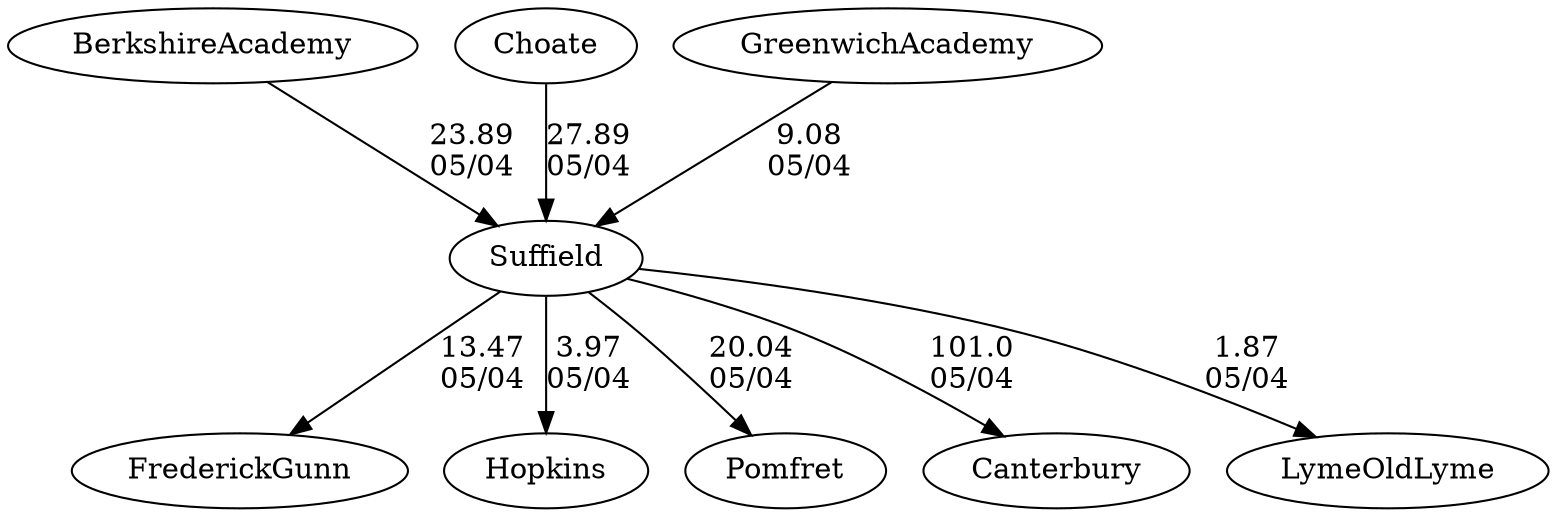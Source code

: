 digraph girls2foursSuffield {FrederickGunn [URL="girls2foursFrederickGunn.html"];Hopkins [URL="girls2foursHopkins.html"];Suffield [URL="girls2foursSuffield.html"];BerkshireAcademy [URL="girls2foursBerkshireAcademy.html"];Pomfret [URL="girls2foursPomfret.html"];Choate [URL="girls2foursChoate.html"];GreenwichAcademy [URL="girls2foursGreenwichAcademy.html"];Canterbury [URL="girls2foursCanterbury.html"];LymeOldLyme [URL="girls2foursLymeOldLyme.html"];Suffield -> LymeOldLyme[label="1.87
05/04", weight="99", tooltip="Founder's Day Regatta			
", URL="https://www.row2k.com/results/resultspage.cfm?UID=9400921B2CB64E59B0F43EC7E58300B4&cat=6", random="random"]; 
Suffield -> Hopkins[label="3.97
05/04", weight="97", tooltip="Founder's Day Regatta			
", URL="https://www.row2k.com/results/resultspage.cfm?UID=9400921B2CB64E59B0F43EC7E58300B4&cat=6", random="random"]; 
Suffield -> FrederickGunn[label="13.47
05/04", weight="87", tooltip="Founder's Day Regatta			
", URL="https://www.row2k.com/results/resultspage.cfm?UID=9400921B2CB64E59B0F43EC7E58300B4&cat=6", random="random"]; 
Suffield -> Pomfret[label="20.04
05/04", weight="80", tooltip="Founder's Day Regatta			
", URL="https://www.row2k.com/results/resultspage.cfm?UID=9400921B2CB64E59B0F43EC7E58300B4&cat=6", random="random"]; 
Suffield -> Canterbury[label="101.0
05/04", weight="-1", tooltip="Founder's Day Regatta			
", URL="https://www.row2k.com/results/resultspage.cfm?UID=9400921B2CB64E59B0F43EC7E58300B4&cat=6", random="random"]; 
Choate -> Suffield[label="27.89
05/04", weight="73", tooltip="Founder's Day Regatta			
", URL="https://www.row2k.com/results/resultspage.cfm?UID=9400921B2CB64E59B0F43EC7E58300B4&cat=6", random="random"]; 
BerkshireAcademy -> Suffield[label="23.89
05/04", weight="77", tooltip="Founder's Day Regatta			
", URL="https://www.row2k.com/results/resultspage.cfm?UID=9400921B2CB64E59B0F43EC7E58300B4&cat=6", random="random"]; 
GreenwichAcademy -> Suffield[label="9.08
05/04", weight="91", tooltip="Founder's Day Regatta			
", URL="https://www.row2k.com/results/resultspage.cfm?UID=9400921B2CB64E59B0F43EC7E58300B4&cat=6", random="random"]}